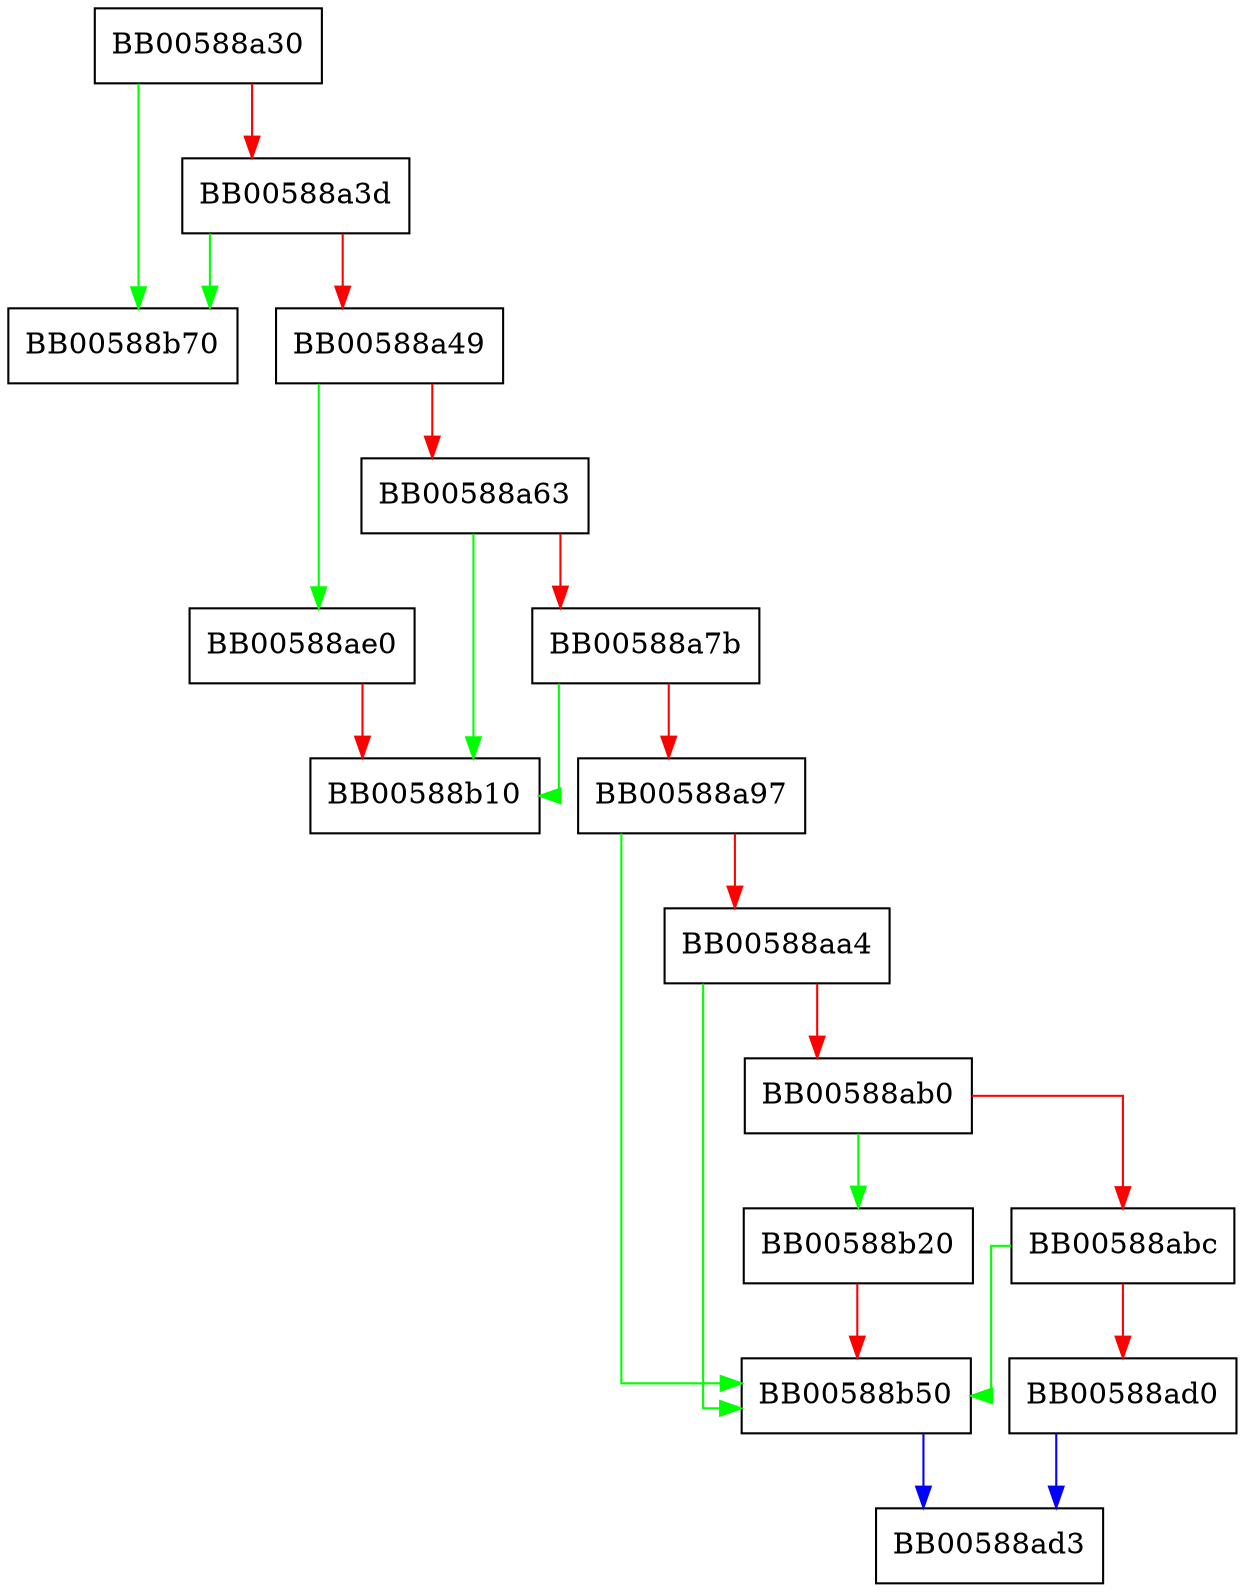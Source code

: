 digraph EC_KEY_priv2buf {
  node [shape="box"];
  graph [splines=ortho];
  BB00588a30 -> BB00588b70 [color="green"];
  BB00588a30 -> BB00588a3d [color="red"];
  BB00588a3d -> BB00588b70 [color="green"];
  BB00588a3d -> BB00588a49 [color="red"];
  BB00588a49 -> BB00588ae0 [color="green"];
  BB00588a49 -> BB00588a63 [color="red"];
  BB00588a63 -> BB00588b10 [color="green"];
  BB00588a63 -> BB00588a7b [color="red"];
  BB00588a7b -> BB00588b10 [color="green"];
  BB00588a7b -> BB00588a97 [color="red"];
  BB00588a97 -> BB00588b50 [color="green"];
  BB00588a97 -> BB00588aa4 [color="red"];
  BB00588aa4 -> BB00588b50 [color="green"];
  BB00588aa4 -> BB00588ab0 [color="red"];
  BB00588ab0 -> BB00588b20 [color="green"];
  BB00588ab0 -> BB00588abc [color="red"];
  BB00588abc -> BB00588b50 [color="green"];
  BB00588abc -> BB00588ad0 [color="red"];
  BB00588ad0 -> BB00588ad3 [color="blue"];
  BB00588ae0 -> BB00588b10 [color="red"];
  BB00588b20 -> BB00588b50 [color="red"];
  BB00588b50 -> BB00588ad3 [color="blue"];
}